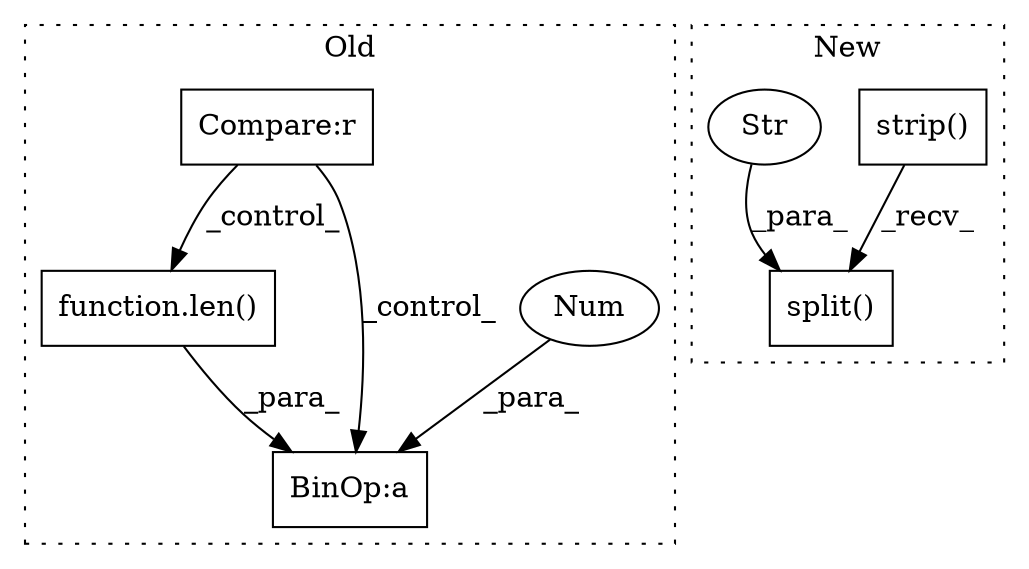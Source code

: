 digraph G {
subgraph cluster0 {
1 [label="function.len()" a="75" s="467,472" l="4,1" shape="box"];
3 [label="BinOp:a" a="82" s="473" l="1" shape="box"];
4 [label="Num" a="76" s="474" l="1" shape="ellipse"];
5 [label="Compare:r" a="40" s="427" l="9" shape="box"];
label = "Old";
style="dotted";
}
subgraph cluster1 {
2 [label="strip()" a="75" s="236" l="16" shape="box"];
6 [label="split()" a="75" s="236,265" l="23,1" shape="box"];
7 [label="Str" a="66" s="259" l="6" shape="ellipse"];
label = "New";
style="dotted";
}
1 -> 3 [label="_para_"];
2 -> 6 [label="_recv_"];
4 -> 3 [label="_para_"];
5 -> 3 [label="_control_"];
5 -> 1 [label="_control_"];
7 -> 6 [label="_para_"];
}